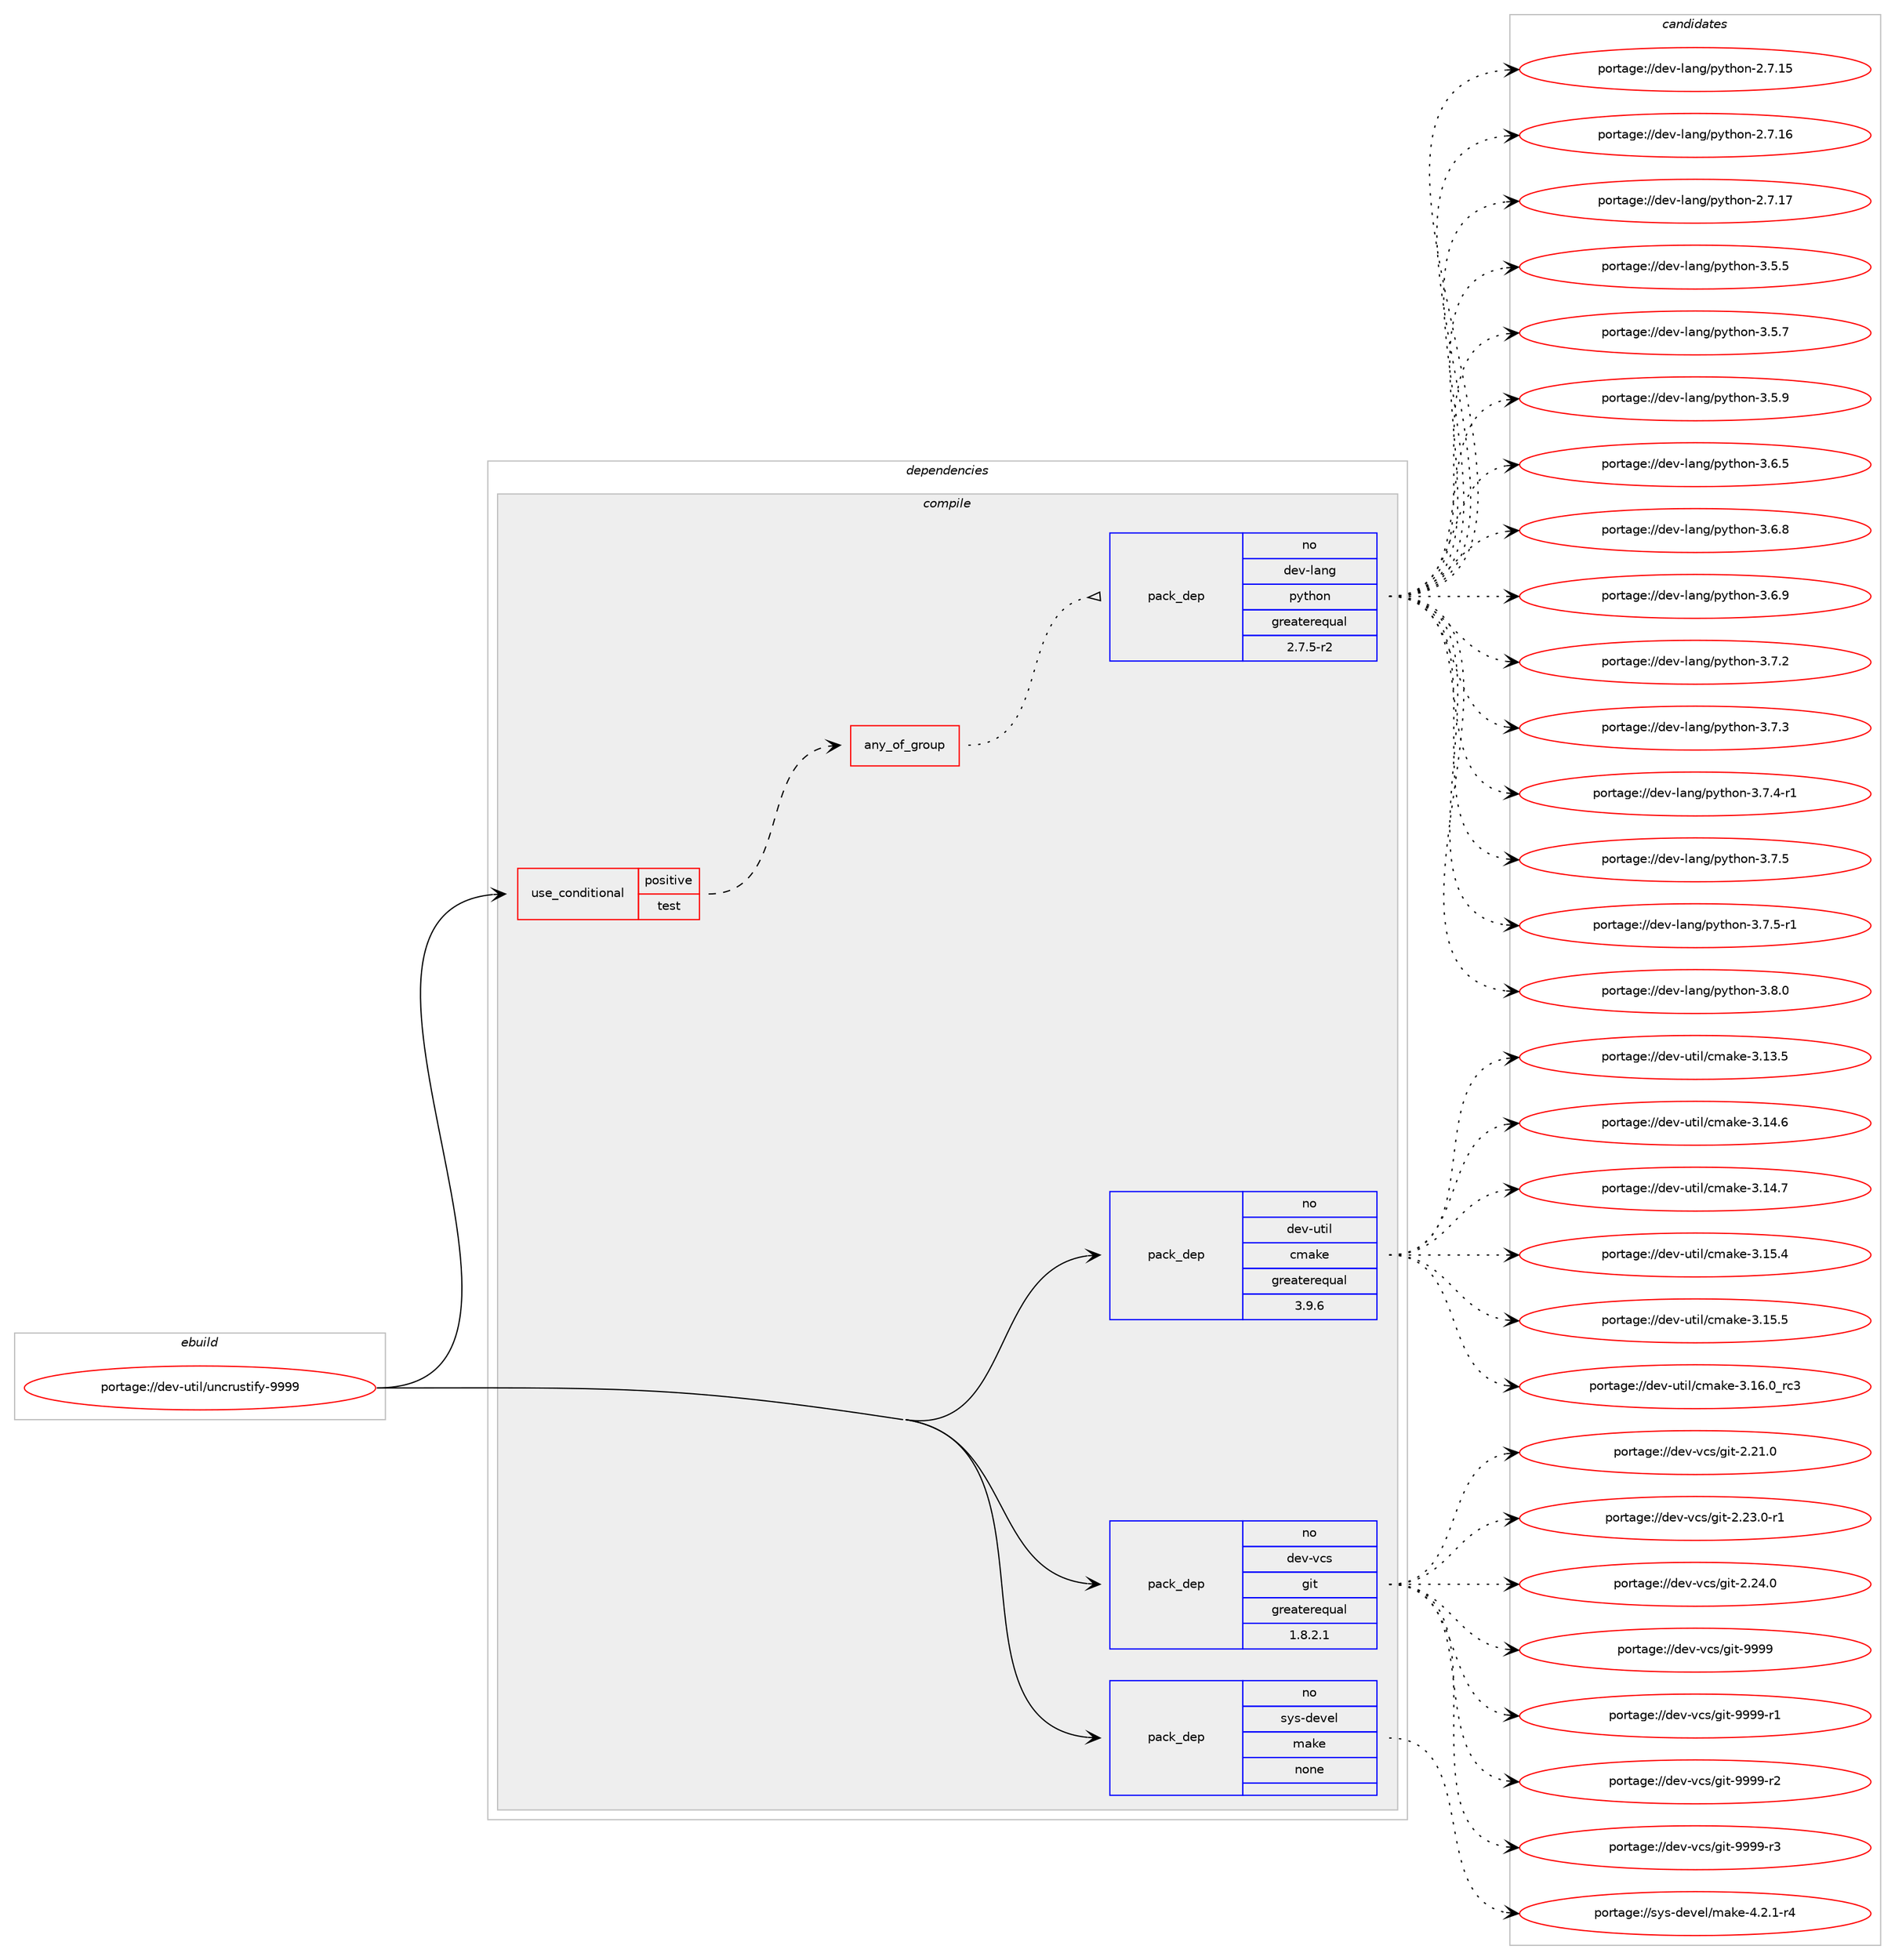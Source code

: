 digraph prolog {

# *************
# Graph options
# *************

newrank=true;
concentrate=true;
compound=true;
graph [rankdir=LR,fontname=Helvetica,fontsize=10,ranksep=1.5];#, ranksep=2.5, nodesep=0.2];
edge  [arrowhead=vee];
node  [fontname=Helvetica,fontsize=10];

# **********
# The ebuild
# **********

subgraph cluster_leftcol {
color=gray;
rank=same;
label=<<i>ebuild</i>>;
id [label="portage://dev-util/uncrustify-9999", color=red, width=4, href="../dev-util/uncrustify-9999.svg"];
}

# ****************
# The dependencies
# ****************

subgraph cluster_midcol {
color=gray;
label=<<i>dependencies</i>>;
subgraph cluster_compile {
fillcolor="#eeeeee";
style=filled;
label=<<i>compile</i>>;
subgraph cond71935 {
dependency265790 [label=<<TABLE BORDER="0" CELLBORDER="1" CELLSPACING="0" CELLPADDING="4"><TR><TD ROWSPAN="3" CELLPADDING="10">use_conditional</TD></TR><TR><TD>positive</TD></TR><TR><TD>test</TD></TR></TABLE>>, shape=none, color=red];
subgraph any3642 {
dependency265791 [label=<<TABLE BORDER="0" CELLBORDER="1" CELLSPACING="0" CELLPADDING="4"><TR><TD CELLPADDING="10">any_of_group</TD></TR></TABLE>>, shape=none, color=red];subgraph pack190139 {
dependency265792 [label=<<TABLE BORDER="0" CELLBORDER="1" CELLSPACING="0" CELLPADDING="4" WIDTH="220"><TR><TD ROWSPAN="6" CELLPADDING="30">pack_dep</TD></TR><TR><TD WIDTH="110">no</TD></TR><TR><TD>dev-lang</TD></TR><TR><TD>python</TD></TR><TR><TD>greaterequal</TD></TR><TR><TD>2.7.5-r2</TD></TR></TABLE>>, shape=none, color=blue];
}
dependency265791:e -> dependency265792:w [weight=20,style="dotted",arrowhead="oinv"];
}
dependency265790:e -> dependency265791:w [weight=20,style="dashed",arrowhead="vee"];
}
id:e -> dependency265790:w [weight=20,style="solid",arrowhead="vee"];
subgraph pack190140 {
dependency265793 [label=<<TABLE BORDER="0" CELLBORDER="1" CELLSPACING="0" CELLPADDING="4" WIDTH="220"><TR><TD ROWSPAN="6" CELLPADDING="30">pack_dep</TD></TR><TR><TD WIDTH="110">no</TD></TR><TR><TD>dev-util</TD></TR><TR><TD>cmake</TD></TR><TR><TD>greaterequal</TD></TR><TR><TD>3.9.6</TD></TR></TABLE>>, shape=none, color=blue];
}
id:e -> dependency265793:w [weight=20,style="solid",arrowhead="vee"];
subgraph pack190141 {
dependency265794 [label=<<TABLE BORDER="0" CELLBORDER="1" CELLSPACING="0" CELLPADDING="4" WIDTH="220"><TR><TD ROWSPAN="6" CELLPADDING="30">pack_dep</TD></TR><TR><TD WIDTH="110">no</TD></TR><TR><TD>dev-vcs</TD></TR><TR><TD>git</TD></TR><TR><TD>greaterequal</TD></TR><TR><TD>1.8.2.1</TD></TR></TABLE>>, shape=none, color=blue];
}
id:e -> dependency265794:w [weight=20,style="solid",arrowhead="vee"];
subgraph pack190142 {
dependency265795 [label=<<TABLE BORDER="0" CELLBORDER="1" CELLSPACING="0" CELLPADDING="4" WIDTH="220"><TR><TD ROWSPAN="6" CELLPADDING="30">pack_dep</TD></TR><TR><TD WIDTH="110">no</TD></TR><TR><TD>sys-devel</TD></TR><TR><TD>make</TD></TR><TR><TD>none</TD></TR><TR><TD></TD></TR></TABLE>>, shape=none, color=blue];
}
id:e -> dependency265795:w [weight=20,style="solid",arrowhead="vee"];
}
subgraph cluster_compileandrun {
fillcolor="#eeeeee";
style=filled;
label=<<i>compile and run</i>>;
}
subgraph cluster_run {
fillcolor="#eeeeee";
style=filled;
label=<<i>run</i>>;
}
}

# **************
# The candidates
# **************

subgraph cluster_choices {
rank=same;
color=gray;
label=<<i>candidates</i>>;

subgraph choice190139 {
color=black;
nodesep=1;
choiceportage10010111845108971101034711212111610411111045504655464953 [label="portage://dev-lang/python-2.7.15", color=red, width=4,href="../dev-lang/python-2.7.15.svg"];
choiceportage10010111845108971101034711212111610411111045504655464954 [label="portage://dev-lang/python-2.7.16", color=red, width=4,href="../dev-lang/python-2.7.16.svg"];
choiceportage10010111845108971101034711212111610411111045504655464955 [label="portage://dev-lang/python-2.7.17", color=red, width=4,href="../dev-lang/python-2.7.17.svg"];
choiceportage100101118451089711010347112121116104111110455146534653 [label="portage://dev-lang/python-3.5.5", color=red, width=4,href="../dev-lang/python-3.5.5.svg"];
choiceportage100101118451089711010347112121116104111110455146534655 [label="portage://dev-lang/python-3.5.7", color=red, width=4,href="../dev-lang/python-3.5.7.svg"];
choiceportage100101118451089711010347112121116104111110455146534657 [label="portage://dev-lang/python-3.5.9", color=red, width=4,href="../dev-lang/python-3.5.9.svg"];
choiceportage100101118451089711010347112121116104111110455146544653 [label="portage://dev-lang/python-3.6.5", color=red, width=4,href="../dev-lang/python-3.6.5.svg"];
choiceportage100101118451089711010347112121116104111110455146544656 [label="portage://dev-lang/python-3.6.8", color=red, width=4,href="../dev-lang/python-3.6.8.svg"];
choiceportage100101118451089711010347112121116104111110455146544657 [label="portage://dev-lang/python-3.6.9", color=red, width=4,href="../dev-lang/python-3.6.9.svg"];
choiceportage100101118451089711010347112121116104111110455146554650 [label="portage://dev-lang/python-3.7.2", color=red, width=4,href="../dev-lang/python-3.7.2.svg"];
choiceportage100101118451089711010347112121116104111110455146554651 [label="portage://dev-lang/python-3.7.3", color=red, width=4,href="../dev-lang/python-3.7.3.svg"];
choiceportage1001011184510897110103471121211161041111104551465546524511449 [label="portage://dev-lang/python-3.7.4-r1", color=red, width=4,href="../dev-lang/python-3.7.4-r1.svg"];
choiceportage100101118451089711010347112121116104111110455146554653 [label="portage://dev-lang/python-3.7.5", color=red, width=4,href="../dev-lang/python-3.7.5.svg"];
choiceportage1001011184510897110103471121211161041111104551465546534511449 [label="portage://dev-lang/python-3.7.5-r1", color=red, width=4,href="../dev-lang/python-3.7.5-r1.svg"];
choiceportage100101118451089711010347112121116104111110455146564648 [label="portage://dev-lang/python-3.8.0", color=red, width=4,href="../dev-lang/python-3.8.0.svg"];
dependency265792:e -> choiceportage10010111845108971101034711212111610411111045504655464953:w [style=dotted,weight="100"];
dependency265792:e -> choiceportage10010111845108971101034711212111610411111045504655464954:w [style=dotted,weight="100"];
dependency265792:e -> choiceportage10010111845108971101034711212111610411111045504655464955:w [style=dotted,weight="100"];
dependency265792:e -> choiceportage100101118451089711010347112121116104111110455146534653:w [style=dotted,weight="100"];
dependency265792:e -> choiceportage100101118451089711010347112121116104111110455146534655:w [style=dotted,weight="100"];
dependency265792:e -> choiceportage100101118451089711010347112121116104111110455146534657:w [style=dotted,weight="100"];
dependency265792:e -> choiceportage100101118451089711010347112121116104111110455146544653:w [style=dotted,weight="100"];
dependency265792:e -> choiceportage100101118451089711010347112121116104111110455146544656:w [style=dotted,weight="100"];
dependency265792:e -> choiceportage100101118451089711010347112121116104111110455146544657:w [style=dotted,weight="100"];
dependency265792:e -> choiceportage100101118451089711010347112121116104111110455146554650:w [style=dotted,weight="100"];
dependency265792:e -> choiceportage100101118451089711010347112121116104111110455146554651:w [style=dotted,weight="100"];
dependency265792:e -> choiceportage1001011184510897110103471121211161041111104551465546524511449:w [style=dotted,weight="100"];
dependency265792:e -> choiceportage100101118451089711010347112121116104111110455146554653:w [style=dotted,weight="100"];
dependency265792:e -> choiceportage1001011184510897110103471121211161041111104551465546534511449:w [style=dotted,weight="100"];
dependency265792:e -> choiceportage100101118451089711010347112121116104111110455146564648:w [style=dotted,weight="100"];
}
subgraph choice190140 {
color=black;
nodesep=1;
choiceportage1001011184511711610510847991099710710145514649514653 [label="portage://dev-util/cmake-3.13.5", color=red, width=4,href="../dev-util/cmake-3.13.5.svg"];
choiceportage1001011184511711610510847991099710710145514649524654 [label="portage://dev-util/cmake-3.14.6", color=red, width=4,href="../dev-util/cmake-3.14.6.svg"];
choiceportage1001011184511711610510847991099710710145514649524655 [label="portage://dev-util/cmake-3.14.7", color=red, width=4,href="../dev-util/cmake-3.14.7.svg"];
choiceportage1001011184511711610510847991099710710145514649534652 [label="portage://dev-util/cmake-3.15.4", color=red, width=4,href="../dev-util/cmake-3.15.4.svg"];
choiceportage1001011184511711610510847991099710710145514649534653 [label="portage://dev-util/cmake-3.15.5", color=red, width=4,href="../dev-util/cmake-3.15.5.svg"];
choiceportage1001011184511711610510847991099710710145514649544648951149951 [label="portage://dev-util/cmake-3.16.0_rc3", color=red, width=4,href="../dev-util/cmake-3.16.0_rc3.svg"];
dependency265793:e -> choiceportage1001011184511711610510847991099710710145514649514653:w [style=dotted,weight="100"];
dependency265793:e -> choiceportage1001011184511711610510847991099710710145514649524654:w [style=dotted,weight="100"];
dependency265793:e -> choiceportage1001011184511711610510847991099710710145514649524655:w [style=dotted,weight="100"];
dependency265793:e -> choiceportage1001011184511711610510847991099710710145514649534652:w [style=dotted,weight="100"];
dependency265793:e -> choiceportage1001011184511711610510847991099710710145514649534653:w [style=dotted,weight="100"];
dependency265793:e -> choiceportage1001011184511711610510847991099710710145514649544648951149951:w [style=dotted,weight="100"];
}
subgraph choice190141 {
color=black;
nodesep=1;
choiceportage10010111845118991154710310511645504650494648 [label="portage://dev-vcs/git-2.21.0", color=red, width=4,href="../dev-vcs/git-2.21.0.svg"];
choiceportage100101118451189911547103105116455046505146484511449 [label="portage://dev-vcs/git-2.23.0-r1", color=red, width=4,href="../dev-vcs/git-2.23.0-r1.svg"];
choiceportage10010111845118991154710310511645504650524648 [label="portage://dev-vcs/git-2.24.0", color=red, width=4,href="../dev-vcs/git-2.24.0.svg"];
choiceportage1001011184511899115471031051164557575757 [label="portage://dev-vcs/git-9999", color=red, width=4,href="../dev-vcs/git-9999.svg"];
choiceportage10010111845118991154710310511645575757574511449 [label="portage://dev-vcs/git-9999-r1", color=red, width=4,href="../dev-vcs/git-9999-r1.svg"];
choiceportage10010111845118991154710310511645575757574511450 [label="portage://dev-vcs/git-9999-r2", color=red, width=4,href="../dev-vcs/git-9999-r2.svg"];
choiceportage10010111845118991154710310511645575757574511451 [label="portage://dev-vcs/git-9999-r3", color=red, width=4,href="../dev-vcs/git-9999-r3.svg"];
dependency265794:e -> choiceportage10010111845118991154710310511645504650494648:w [style=dotted,weight="100"];
dependency265794:e -> choiceportage100101118451189911547103105116455046505146484511449:w [style=dotted,weight="100"];
dependency265794:e -> choiceportage10010111845118991154710310511645504650524648:w [style=dotted,weight="100"];
dependency265794:e -> choiceportage1001011184511899115471031051164557575757:w [style=dotted,weight="100"];
dependency265794:e -> choiceportage10010111845118991154710310511645575757574511449:w [style=dotted,weight="100"];
dependency265794:e -> choiceportage10010111845118991154710310511645575757574511450:w [style=dotted,weight="100"];
dependency265794:e -> choiceportage10010111845118991154710310511645575757574511451:w [style=dotted,weight="100"];
}
subgraph choice190142 {
color=black;
nodesep=1;
choiceportage1151211154510010111810110847109971071014552465046494511452 [label="portage://sys-devel/make-4.2.1-r4", color=red, width=4,href="../sys-devel/make-4.2.1-r4.svg"];
dependency265795:e -> choiceportage1151211154510010111810110847109971071014552465046494511452:w [style=dotted,weight="100"];
}
}

}
